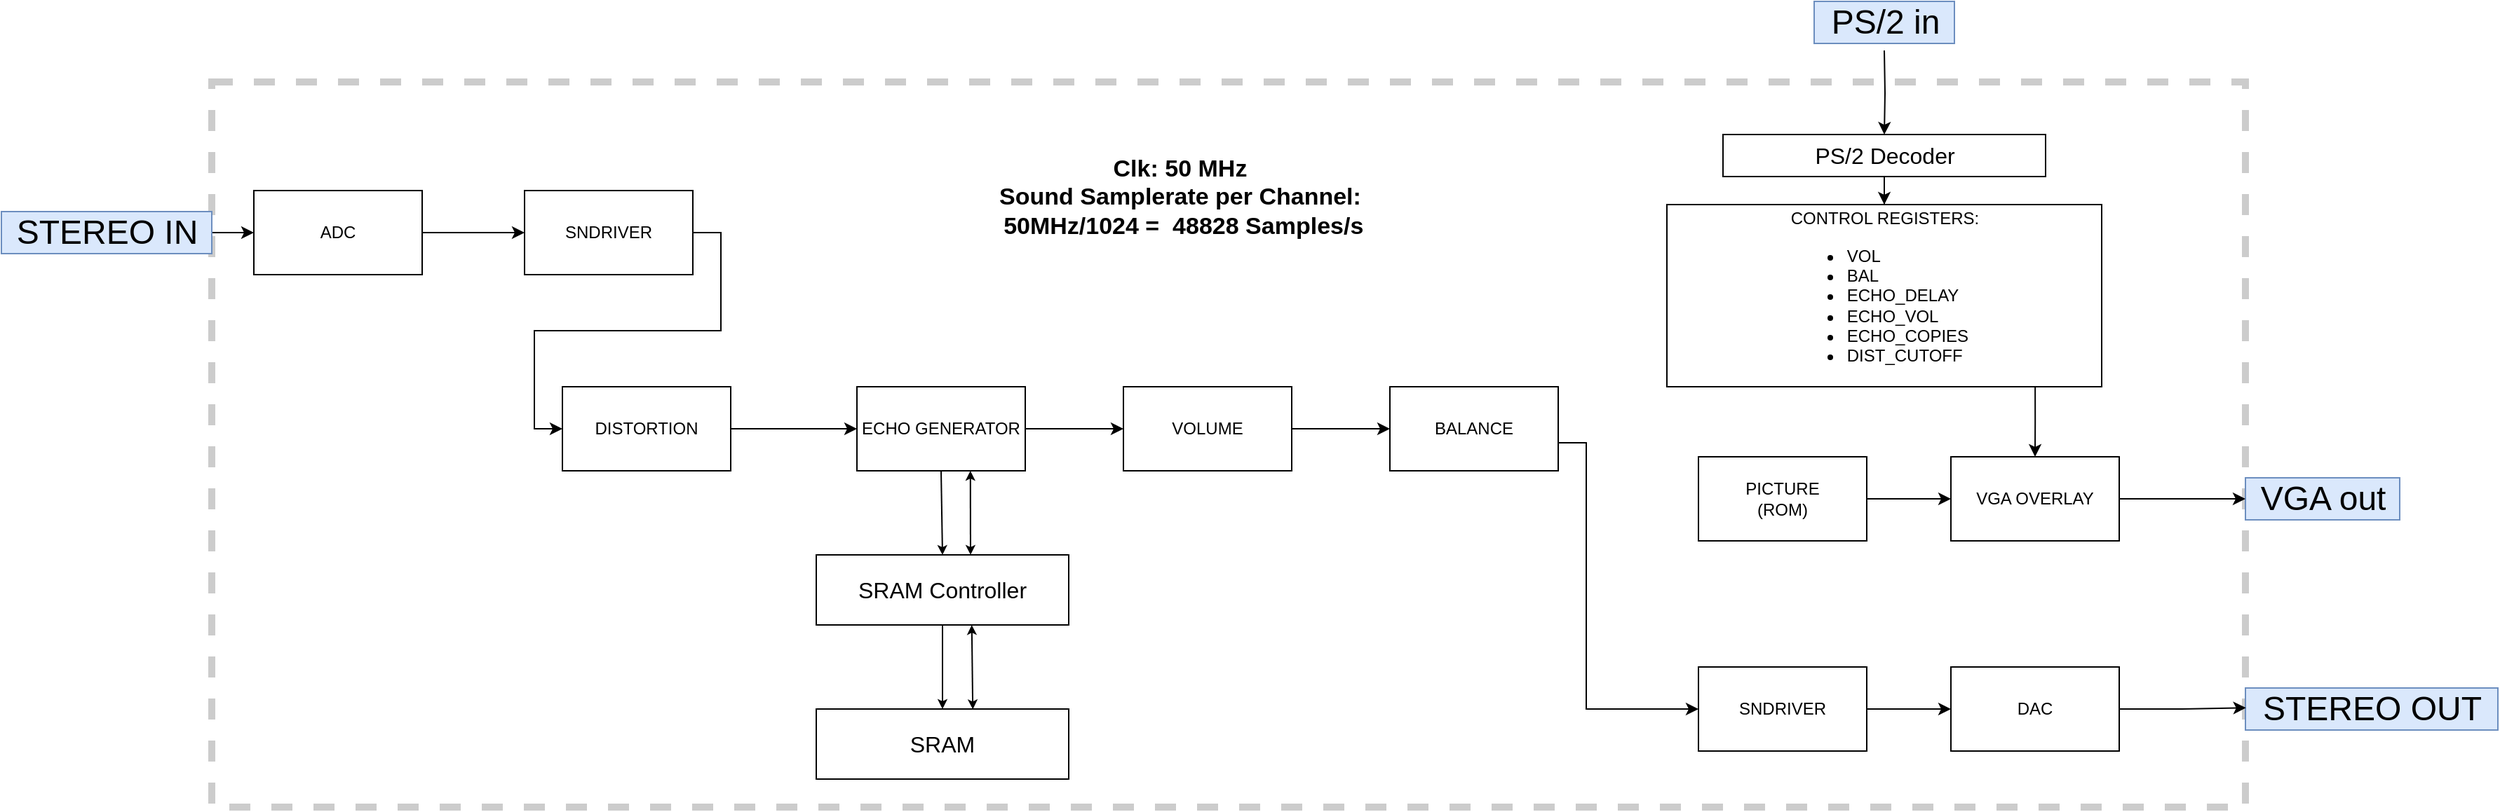 <mxfile version="15.3.5" type="device"><diagram id="DGm4Tx1q225shhq9VBvE" name="Page-1"><mxGraphModel dx="1734" dy="1902" grid="1" gridSize="10" guides="1" tooltips="1" connect="1" arrows="1" fold="1" page="1" pageScale="1" pageWidth="827" pageHeight="1169" math="0" shadow="0"><root><mxCell id="0"/><mxCell id="1" parent="0"/><mxCell id="Ctg5aBBxLu4U0-fFeSel-2" value="" style="rounded=0;whiteSpace=wrap;html=1;hachureGap=4;pointerEvents=0;dashed=1;opacity=20;strokeWidth=5;connectable=0;" parent="1" vertex="1"><mxGeometry x="-460" y="-67.5" width="1450" height="517.5" as="geometry"/></mxCell><mxCell id="ux9UwnwsF9OkGmqyFfTG-2" value="" style="edgeStyle=orthogonalEdgeStyle;rounded=0;orthogonalLoop=1;jettySize=auto;html=1;exitX=1;exitY=0.5;exitDx=0;exitDy=0;entryX=0;entryY=0.5;entryDx=0;entryDy=0;" parent="1" source="tbtLluHw-_tRo9kpk-tv-1" target="ux9UwnwsF9OkGmqyFfTG-1" edge="1"><mxGeometry relative="1" as="geometry"/></mxCell><mxCell id="tbtLluHw-_tRo9kpk-tv-1" value="ADC" style="rounded=0;whiteSpace=wrap;html=1;" parent="1" vertex="1"><mxGeometry x="-430" y="10" width="120" height="60" as="geometry"/></mxCell><mxCell id="ux9UwnwsF9OkGmqyFfTG-24" style="edgeStyle=orthogonalEdgeStyle;rounded=0;orthogonalLoop=1;jettySize=auto;html=1;entryX=0;entryY=0.5;entryDx=0;entryDy=0;" parent="1" source="tbtLluHw-_tRo9kpk-tv-4" target="tbtLluHw-_tRo9kpk-tv-1" edge="1"><mxGeometry relative="1" as="geometry"/></mxCell><mxCell id="tbtLluHw-_tRo9kpk-tv-4" value="&lt;span&gt;&lt;font style=&quot;font-size: 24px&quot;&gt;STEREO IN&lt;/font&gt;&lt;br&gt;&lt;/span&gt;" style="text;html=1;align=center;verticalAlign=middle;resizable=0;points=[];autosize=1;fillColor=#dae8fc;strokeColor=#6c8ebf;imageWidth=24;imageHeight=24;spacing=4;" parent="1" vertex="1"><mxGeometry x="-610" y="25" width="150" height="30" as="geometry"/></mxCell><mxCell id="ux9UwnwsF9OkGmqyFfTG-15" style="edgeStyle=orthogonalEdgeStyle;rounded=0;orthogonalLoop=1;jettySize=auto;html=1;exitX=1;exitY=0.5;exitDx=0;exitDy=0;entryX=0;entryY=0.5;entryDx=0;entryDy=0;" parent="1" source="tbtLluHw-_tRo9kpk-tv-5" target="tbtLluHw-_tRo9kpk-tv-8" edge="1"><mxGeometry relative="1" as="geometry"/></mxCell><mxCell id="tbtLluHw-_tRo9kpk-tv-5" value="PICTURE&lt;br&gt;(ROM)" style="rounded=0;whiteSpace=wrap;html=1;" parent="1" vertex="1"><mxGeometry x="600" y="200" width="120" height="60" as="geometry"/></mxCell><mxCell id="tbtLluHw-_tRo9kpk-tv-7" value="&lt;font style=&quot;font-size: 24px&quot;&gt;VGA out&lt;/font&gt;" style="text;html=1;align=center;verticalAlign=middle;resizable=0;points=[];autosize=1;shadow=0;rounded=0;fillColor=#dae8fc;strokeColor=#6c8ebf;spacing=4;" parent="1" vertex="1"><mxGeometry x="990" y="215" width="110" height="30" as="geometry"/></mxCell><mxCell id="ux9UwnwsF9OkGmqyFfTG-22" style="edgeStyle=orthogonalEdgeStyle;rounded=0;orthogonalLoop=1;jettySize=auto;html=1;exitX=1;exitY=0.5;exitDx=0;exitDy=0;" parent="1" source="tbtLluHw-_tRo9kpk-tv-8" target="tbtLluHw-_tRo9kpk-tv-7" edge="1"><mxGeometry relative="1" as="geometry"/></mxCell><mxCell id="tbtLluHw-_tRo9kpk-tv-8" value="VGA OVERLAY" style="rounded=0;whiteSpace=wrap;html=1;" parent="1" vertex="1"><mxGeometry x="780" y="200" width="120" height="60" as="geometry"/></mxCell><mxCell id="ux9UwnwsF9OkGmqyFfTG-9" value="" style="edgeStyle=orthogonalEdgeStyle;rounded=0;orthogonalLoop=1;jettySize=auto;html=1;exitX=1;exitY=0.5;exitDx=0;exitDy=0;entryX=0;entryY=0.5;entryDx=0;entryDy=0;" parent="1" source="tbtLluHw-_tRo9kpk-tv-9" target="ux9UwnwsF9OkGmqyFfTG-5" edge="1"><mxGeometry relative="1" as="geometry"/></mxCell><mxCell id="tbtLluHw-_tRo9kpk-tv-9" value="ECHO GENERATOR" style="rounded=0;whiteSpace=wrap;html=1;" parent="1" vertex="1"><mxGeometry y="150" width="120" height="60" as="geometry"/></mxCell><mxCell id="ux9UwnwsF9OkGmqyFfTG-8" value="" style="edgeStyle=orthogonalEdgeStyle;rounded=0;orthogonalLoop=1;jettySize=auto;html=1;exitX=1;exitY=0.5;exitDx=0;exitDy=0;entryX=0;entryY=0.5;entryDx=0;entryDy=0;" parent="1" source="tbtLluHw-_tRo9kpk-tv-10" target="tbtLluHw-_tRo9kpk-tv-9" edge="1"><mxGeometry relative="1" as="geometry"/></mxCell><mxCell id="tbtLluHw-_tRo9kpk-tv-10" value="DISTORTION" style="rounded=0;whiteSpace=wrap;html=1;" parent="1" vertex="1"><mxGeometry x="-210" y="150" width="120" height="60" as="geometry"/></mxCell><mxCell id="tbtLluHw-_tRo9kpk-tv-30" value="DAC" style="rounded=0;whiteSpace=wrap;html=1;" parent="1" vertex="1"><mxGeometry x="780" y="350" width="120" height="60" as="geometry"/></mxCell><mxCell id="tbtLluHw-_tRo9kpk-tv-33" value="&lt;font style=&quot;font-size: 24px&quot;&gt;STEREO OUT&lt;/font&gt;" style="text;html=1;align=center;verticalAlign=middle;resizable=0;points=[];autosize=1;fillColor=#dae8fc;strokeColor=#6c8ebf;spacing=4;" parent="1" vertex="1"><mxGeometry x="990" y="365" width="180" height="30" as="geometry"/></mxCell><mxCell id="ux9UwnwsF9OkGmqyFfTG-1" value="SNDRIVER" style="rounded=0;whiteSpace=wrap;html=1;" parent="1" vertex="1"><mxGeometry x="-237" y="10" width="120" height="60" as="geometry"/></mxCell><mxCell id="ux9UwnwsF9OkGmqyFfTG-4" value="" style="edgeStyle=orthogonalEdgeStyle;rounded=0;orthogonalLoop=1;jettySize=auto;html=1;exitX=1;exitY=0.5;exitDx=0;exitDy=0;entryX=0;entryY=0.5;entryDx=0;entryDy=0;" parent="1" source="ux9UwnwsF9OkGmqyFfTG-3" target="tbtLluHw-_tRo9kpk-tv-30" edge="1"><mxGeometry x="-0.143" y="-10" relative="1" as="geometry"><mxPoint as="offset"/></mxGeometry></mxCell><mxCell id="ux9UwnwsF9OkGmqyFfTG-3" value="SNDRIVER" style="rounded=0;whiteSpace=wrap;html=1;" parent="1" vertex="1"><mxGeometry x="600" y="350" width="120" height="60" as="geometry"/></mxCell><mxCell id="ux9UwnwsF9OkGmqyFfTG-10" value="" style="edgeStyle=orthogonalEdgeStyle;rounded=0;orthogonalLoop=1;jettySize=auto;html=1;exitX=1;exitY=0.5;exitDx=0;exitDy=0;entryX=0;entryY=0.5;entryDx=0;entryDy=0;" parent="1" source="ux9UwnwsF9OkGmqyFfTG-5" target="ux9UwnwsF9OkGmqyFfTG-6" edge="1"><mxGeometry relative="1" as="geometry"/></mxCell><mxCell id="ux9UwnwsF9OkGmqyFfTG-5" value="VOLUME" style="rounded=0;whiteSpace=wrap;html=1;" parent="1" vertex="1"><mxGeometry x="190" y="150" width="120" height="60" as="geometry"/></mxCell><mxCell id="ux9UwnwsF9OkGmqyFfTG-11" value="" style="edgeStyle=orthogonalEdgeStyle;rounded=0;orthogonalLoop=1;jettySize=auto;html=1;exitX=1;exitY=0.5;exitDx=0;exitDy=0;entryX=0;entryY=0.5;entryDx=0;entryDy=0;" parent="1" source="ux9UwnwsF9OkGmqyFfTG-6" target="ux9UwnwsF9OkGmqyFfTG-3" edge="1"><mxGeometry relative="1" as="geometry"><Array as="points"><mxPoint x="520" y="190"/><mxPoint x="520" y="380"/></Array></mxGeometry></mxCell><mxCell id="ux9UwnwsF9OkGmqyFfTG-6" value="BALANCE" style="rounded=0;whiteSpace=wrap;html=1;" parent="1" vertex="1"><mxGeometry x="380" y="150" width="120" height="60" as="geometry"/></mxCell><mxCell id="ux9UwnwsF9OkGmqyFfTG-12" value="&lt;b style=&quot;font-size: 17px&quot;&gt;Clk: 50 MHz&lt;br&gt;Sound Samplerate per Channel:&lt;br&gt;&amp;nbsp;50MHz/1024 =&amp;nbsp; 48828 Samples/s&lt;/b&gt;" style="text;html=1;align=center;verticalAlign=middle;resizable=0;points=[];autosize=1;strokeColor=none;fillColor=none;" parent="1" vertex="1"><mxGeometry x="90" y="-10" width="280" height="50" as="geometry"/></mxCell><mxCell id="ux9UwnwsF9OkGmqyFfTG-16" value="CONTROL REGISTERS:&lt;br&gt;&lt;div style=&quot;text-align: left&quot;&gt;&lt;ul&gt;&lt;li&gt;VOL&lt;/li&gt;&lt;li&gt;BAL&lt;/li&gt;&lt;li&gt;ECHO_DELAY&lt;/li&gt;&lt;li&gt;ECHO_VOL&lt;/li&gt;&lt;li&gt;ECHO_COPIES&lt;/li&gt;&lt;li&gt;DIST_CUTOFF&lt;/li&gt;&lt;/ul&gt;&lt;/div&gt;" style="rounded=0;whiteSpace=wrap;html=1;" parent="1" vertex="1"><mxGeometry x="577.5" y="20" width="310" height="130" as="geometry"/></mxCell><mxCell id="ux9UwnwsF9OkGmqyFfTG-18" style="edgeStyle=orthogonalEdgeStyle;rounded=0;orthogonalLoop=1;jettySize=auto;html=1;exitX=0.5;exitY=1;exitDx=0;exitDy=0;entryX=0.5;entryY=0;entryDx=0;entryDy=0;" parent="1" target="CtzZY6fE-r7AF1USrhBF-14" edge="1"><mxGeometry relative="1" as="geometry"><mxPoint x="513" y="-30" as="targetPoint"/><mxPoint x="732.5" y="-90" as="sourcePoint"/></mxGeometry></mxCell><mxCell id="ux9UwnwsF9OkGmqyFfTG-23" value="&lt;span style=&quot;font-size: 16px&quot;&gt;SRAM Controller&lt;br&gt;&lt;/span&gt;" style="rounded=0;whiteSpace=wrap;html=1;shadow=0;fillColor=none;" parent="1" vertex="1"><mxGeometry x="-29" y="270" width="180" height="50" as="geometry"/></mxCell><mxCell id="CtzZY6fE-r7AF1USrhBF-5" style="edgeStyle=orthogonalEdgeStyle;rounded=0;orthogonalLoop=1;jettySize=auto;html=1;exitX=1;exitY=0.5;exitDx=0;exitDy=0;entryX=0;entryY=0.5;entryDx=0;entryDy=0;" parent="1" source="ux9UwnwsF9OkGmqyFfTG-1" target="tbtLluHw-_tRo9kpk-tv-10" edge="1"><mxGeometry relative="1" as="geometry"><mxPoint x="180" y="29.71" as="sourcePoint"/><mxPoint x="-307.939" y="182.17" as="targetPoint"/><Array as="points"/></mxGeometry></mxCell><mxCell id="CtzZY6fE-r7AF1USrhBF-14" value="&lt;font size=&quot;1&quot;&gt;&lt;span style=&quot;font-size: 16px&quot;&gt;PS/2 Decoder&lt;/span&gt;&lt;/font&gt;" style="rounded=0;whiteSpace=wrap;html=1;hachureGap=4;pointerEvents=0;" parent="1" vertex="1"><mxGeometry x="617.5" y="-30" width="230" height="30" as="geometry"/></mxCell><mxCell id="CtzZY6fE-r7AF1USrhBF-16" style="edgeStyle=orthogonalEdgeStyle;rounded=0;orthogonalLoop=1;jettySize=auto;html=1;entryX=0.5;entryY=0;entryDx=0;entryDy=0;" parent="1" source="CtzZY6fE-r7AF1USrhBF-14" target="ux9UwnwsF9OkGmqyFfTG-16" edge="1"><mxGeometry relative="1" as="geometry"><mxPoint x="523" y="-80" as="sourcePoint"/><mxPoint x="523" y="-20" as="targetPoint"/></mxGeometry></mxCell><mxCell id="CtzZY6fE-r7AF1USrhBF-17" value="" style="endArrow=classic;startArrow=classic;html=1;startSize=4;endSize=4;sourcePerimeterSpacing=8;targetPerimeterSpacing=8;entryX=0.674;entryY=1;entryDx=0;entryDy=0;entryPerimeter=0;exitX=0.611;exitY=-0.001;exitDx=0;exitDy=0;exitPerimeter=0;" parent="1" target="tbtLluHw-_tRo9kpk-tv-9" edge="1" source="ux9UwnwsF9OkGmqyFfTG-23"><mxGeometry x="-0.18" y="-29" width="50" height="50" relative="1" as="geometry"><mxPoint x="-122" y="260" as="sourcePoint"/><mxPoint x="-95" y="230" as="targetPoint"/><mxPoint as="offset"/></mxGeometry></mxCell><mxCell id="CtzZY6fE-r7AF1USrhBF-18" value="&lt;span style=&quot;font-size: 16px&quot;&gt;SRAM&lt;br&gt;&lt;/span&gt;" style="rounded=0;whiteSpace=wrap;html=1;shadow=0;fillColor=none;" parent="1" vertex="1"><mxGeometry x="-29" y="380" width="180" height="50" as="geometry"/></mxCell><mxCell id="tbtLluHw-_tRo9kpk-tv-32" style="edgeStyle=orthogonalEdgeStyle;rounded=0;orthogonalLoop=1;jettySize=auto;html=1;exitX=1;exitY=0.5;exitDx=0;exitDy=0;entryX=0.002;entryY=0.47;entryDx=0;entryDy=0;entryPerimeter=0;" parent="1" source="tbtLluHw-_tRo9kpk-tv-30" target="tbtLluHw-_tRo9kpk-tv-33" edge="1"><mxGeometry relative="1" as="geometry"><mxPoint x="415" y="380" as="targetPoint"/></mxGeometry></mxCell><mxCell id="Ctg5aBBxLu4U0-fFeSel-8" value="" style="endArrow=classic;startArrow=classic;html=1;startSize=4;endSize=4;sourcePerimeterSpacing=8;targetPerimeterSpacing=8;entryX=0.616;entryY=1.001;entryDx=0;entryDy=0;entryPerimeter=0;exitX=0.62;exitY=0.004;exitDx=0;exitDy=0;exitPerimeter=0;" parent="1" source="CtzZY6fE-r7AF1USrhBF-18" target="ux9UwnwsF9OkGmqyFfTG-23" edge="1"><mxGeometry x="-0.011" y="-38" width="50" height="50" relative="1" as="geometry"><mxPoint x="-88" y="370" as="sourcePoint"/><mxPoint x="-90" y="310" as="targetPoint"/><mxPoint as="offset"/><Array as="points"/></mxGeometry></mxCell><mxCell id="Ctg5aBBxLu4U0-fFeSel-10" value="" style="endArrow=classic;html=1;startSize=4;endSize=4;sourcePerimeterSpacing=1;targetPerimeterSpacing=1;exitX=0.5;exitY=1;exitDx=0;exitDy=0;entryX=0.5;entryY=0;entryDx=0;entryDy=0;" parent="1" source="tbtLluHw-_tRo9kpk-tv-9" target="ux9UwnwsF9OkGmqyFfTG-23" edge="1"><mxGeometry width="50" height="50" relative="1" as="geometry"><mxPoint x="130" y="300" as="sourcePoint"/><mxPoint x="-109" y="259" as="targetPoint"/></mxGeometry></mxCell><mxCell id="Ctg5aBBxLu4U0-fFeSel-14" value="" style="endArrow=classic;html=1;startSize=4;endSize=4;sourcePerimeterSpacing=1;targetPerimeterSpacing=1;exitX=0.5;exitY=1;exitDx=0;exitDy=0;entryX=0.5;entryY=0;entryDx=0;entryDy=0;" parent="1" source="ux9UwnwsF9OkGmqyFfTG-23" target="CtzZY6fE-r7AF1USrhBF-18" edge="1"><mxGeometry width="50" height="50" relative="1" as="geometry"><mxPoint x="-130.005" y="322.0" as="sourcePoint"/><mxPoint x="-129.548" y="370" as="targetPoint"/></mxGeometry></mxCell><mxCell id="r8-UWaajU1Poc3-DCmJY-4" style="edgeStyle=orthogonalEdgeStyle;rounded=0;orthogonalLoop=1;jettySize=auto;html=1;entryX=0.5;entryY=0;entryDx=0;entryDy=0;exitX=0.847;exitY=0.999;exitDx=0;exitDy=0;exitPerimeter=0;" edge="1" parent="1" source="ux9UwnwsF9OkGmqyFfTG-16" target="tbtLluHw-_tRo9kpk-tv-8"><mxGeometry relative="1" as="geometry"><mxPoint x="840" y="170" as="sourcePoint"/><mxPoint x="790" y="240" as="targetPoint"/></mxGeometry></mxCell><mxCell id="r8-UWaajU1Poc3-DCmJY-11" value="&lt;font style=&quot;font-size: 24px&quot;&gt;PS/2 in&lt;/font&gt;" style="text;html=1;align=center;verticalAlign=middle;resizable=0;points=[];autosize=1;shadow=0;rounded=0;fillColor=#dae8fc;strokeColor=#6c8ebf;spacing=4;" vertex="1" parent="1"><mxGeometry x="682.5" y="-125" width="100" height="30" as="geometry"/></mxCell></root></mxGraphModel></diagram></mxfile>
